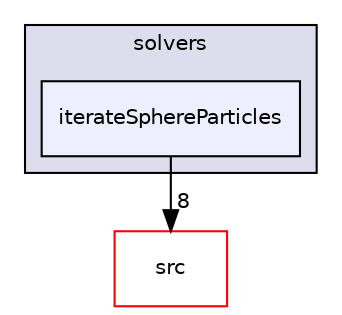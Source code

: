 digraph "solvers/iterateSphereParticles" {
  compound=true
  node [ fontsize="10", fontname="Helvetica"];
  edge [ labelfontsize="10", labelfontname="Helvetica"];
  subgraph clusterdir_65b24c28d0f232e494405d4f9f0c5236 {
    graph [ bgcolor="#ddddee", pencolor="black", label="solvers" fontname="Helvetica", fontsize="10", URL="dir_65b24c28d0f232e494405d4f9f0c5236.html"]
  dir_c21375f59269b1de435a94d745eee523 [shape=box, label="iterateSphereParticles", style="filled", fillcolor="#eeeeff", pencolor="black", URL="dir_c21375f59269b1de435a94d745eee523.html"];
  }
  dir_68267d1309a1af8e8297ef4c3efbcdba [shape=box label="src" fillcolor="white" style="filled" color="red" URL="dir_68267d1309a1af8e8297ef4c3efbcdba.html"];
  dir_c21375f59269b1de435a94d745eee523->dir_68267d1309a1af8e8297ef4c3efbcdba [headlabel="8", labeldistance=1.5 headhref="dir_000004_000007.html"];
}
